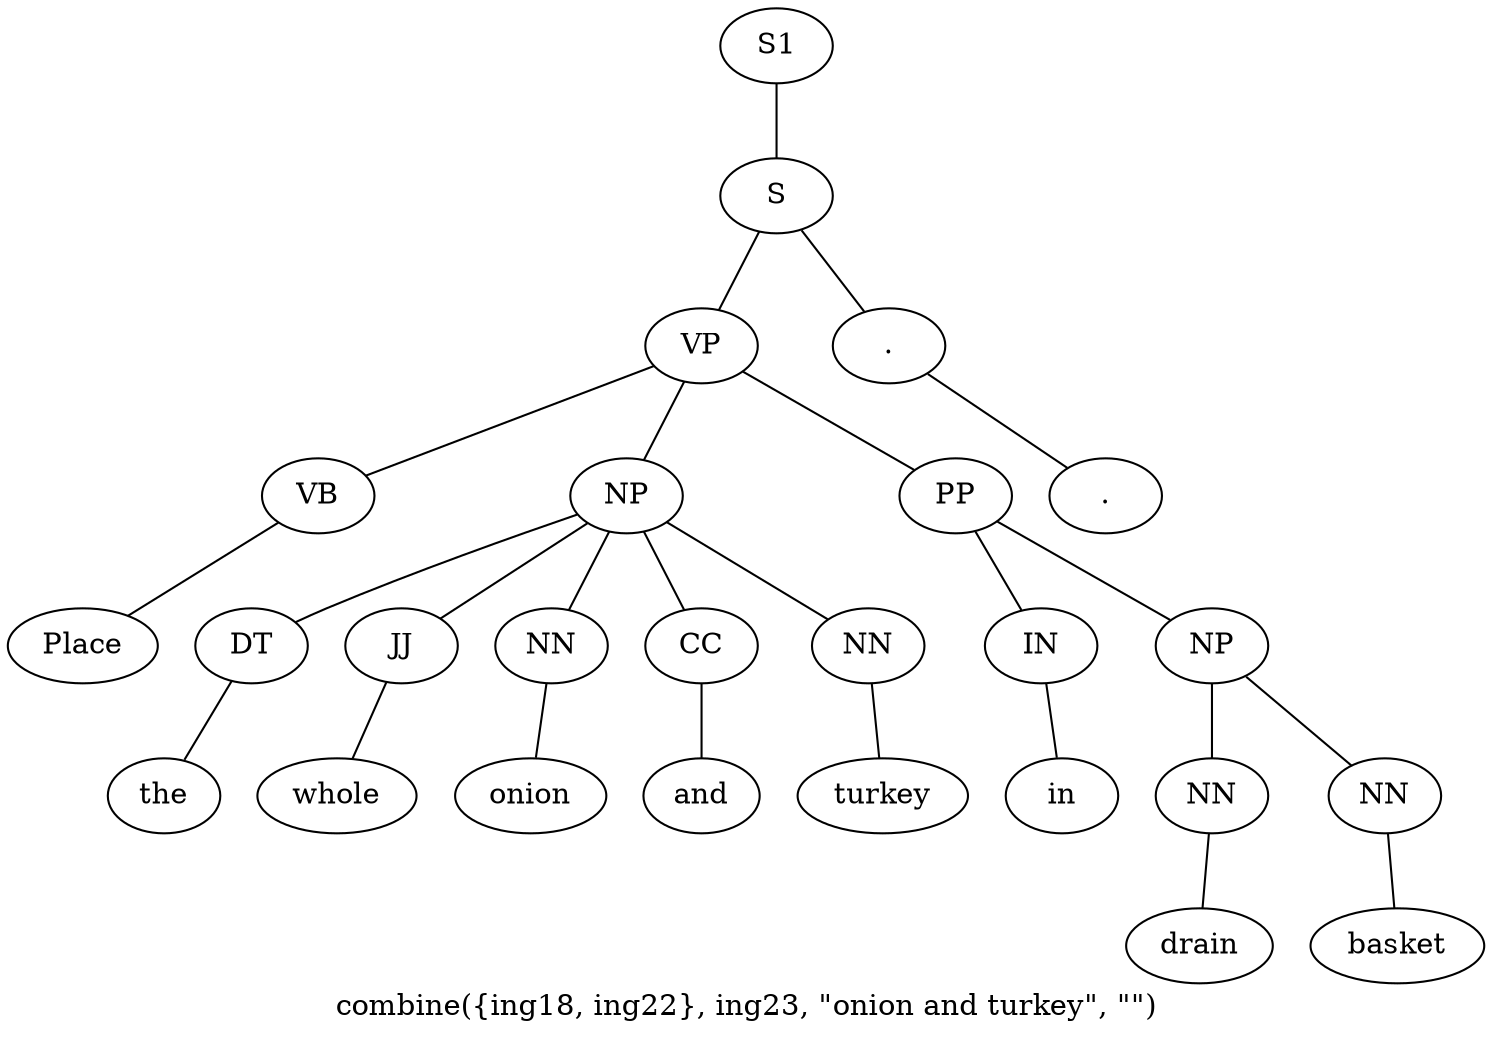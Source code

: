 graph SyntaxGraph {
	label = "combine({ing18, ing22}, ing23, \"onion and turkey\", \"\")";
	Node0 [label="S1"];
	Node1 [label="S"];
	Node2 [label="VP"];
	Node3 [label="VB"];
	Node4 [label="Place"];
	Node5 [label="NP"];
	Node6 [label="DT"];
	Node7 [label="the"];
	Node8 [label="JJ"];
	Node9 [label="whole"];
	Node10 [label="NN"];
	Node11 [label="onion"];
	Node12 [label="CC"];
	Node13 [label="and"];
	Node14 [label="NN"];
	Node15 [label="turkey"];
	Node16 [label="PP"];
	Node17 [label="IN"];
	Node18 [label="in"];
	Node19 [label="NP"];
	Node20 [label="NN"];
	Node21 [label="drain"];
	Node22 [label="NN"];
	Node23 [label="basket"];
	Node24 [label="."];
	Node25 [label="."];

	Node0 -- Node1;
	Node1 -- Node2;
	Node1 -- Node24;
	Node2 -- Node3;
	Node2 -- Node5;
	Node2 -- Node16;
	Node3 -- Node4;
	Node5 -- Node6;
	Node5 -- Node8;
	Node5 -- Node10;
	Node5 -- Node12;
	Node5 -- Node14;
	Node6 -- Node7;
	Node8 -- Node9;
	Node10 -- Node11;
	Node12 -- Node13;
	Node14 -- Node15;
	Node16 -- Node17;
	Node16 -- Node19;
	Node17 -- Node18;
	Node19 -- Node20;
	Node19 -- Node22;
	Node20 -- Node21;
	Node22 -- Node23;
	Node24 -- Node25;
}